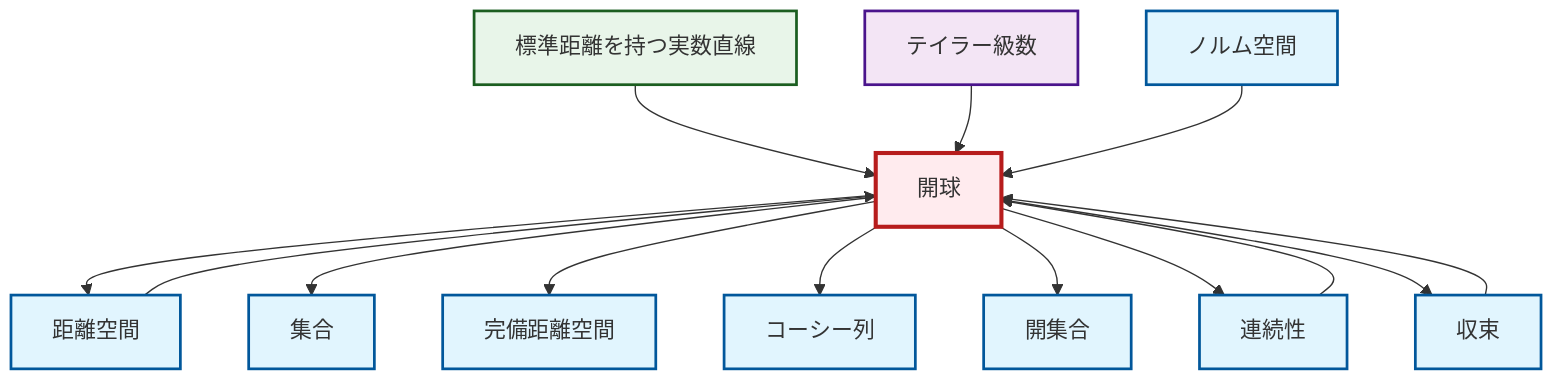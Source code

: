 graph TD
    classDef definition fill:#e1f5fe,stroke:#01579b,stroke-width:2px
    classDef theorem fill:#f3e5f5,stroke:#4a148c,stroke-width:2px
    classDef axiom fill:#fff3e0,stroke:#e65100,stroke-width:2px
    classDef example fill:#e8f5e9,stroke:#1b5e20,stroke-width:2px
    classDef current fill:#ffebee,stroke:#b71c1c,stroke-width:3px
    def-set["集合"]:::definition
    def-open-set["開集合"]:::definition
    def-normed-vector-space["ノルム空間"]:::definition
    def-convergence["収束"]:::definition
    def-cauchy-sequence["コーシー列"]:::definition
    ex-real-line-metric["標準距離を持つ実数直線"]:::example
    thm-taylor-series["テイラー級数"]:::theorem
    def-open-ball["開球"]:::definition
    def-complete-metric-space["完備距離空間"]:::definition
    def-continuity["連続性"]:::definition
    def-metric-space["距離空間"]:::definition
    def-open-ball --> def-metric-space
    def-open-ball --> def-set
    def-metric-space --> def-open-ball
    def-open-ball --> def-complete-metric-space
    def-convergence --> def-open-ball
    def-continuity --> def-open-ball
    def-open-ball --> def-cauchy-sequence
    ex-real-line-metric --> def-open-ball
    def-open-ball --> def-open-set
    thm-taylor-series --> def-open-ball
    def-open-ball --> def-continuity
    def-open-ball --> def-convergence
    def-normed-vector-space --> def-open-ball
    class def-open-ball current